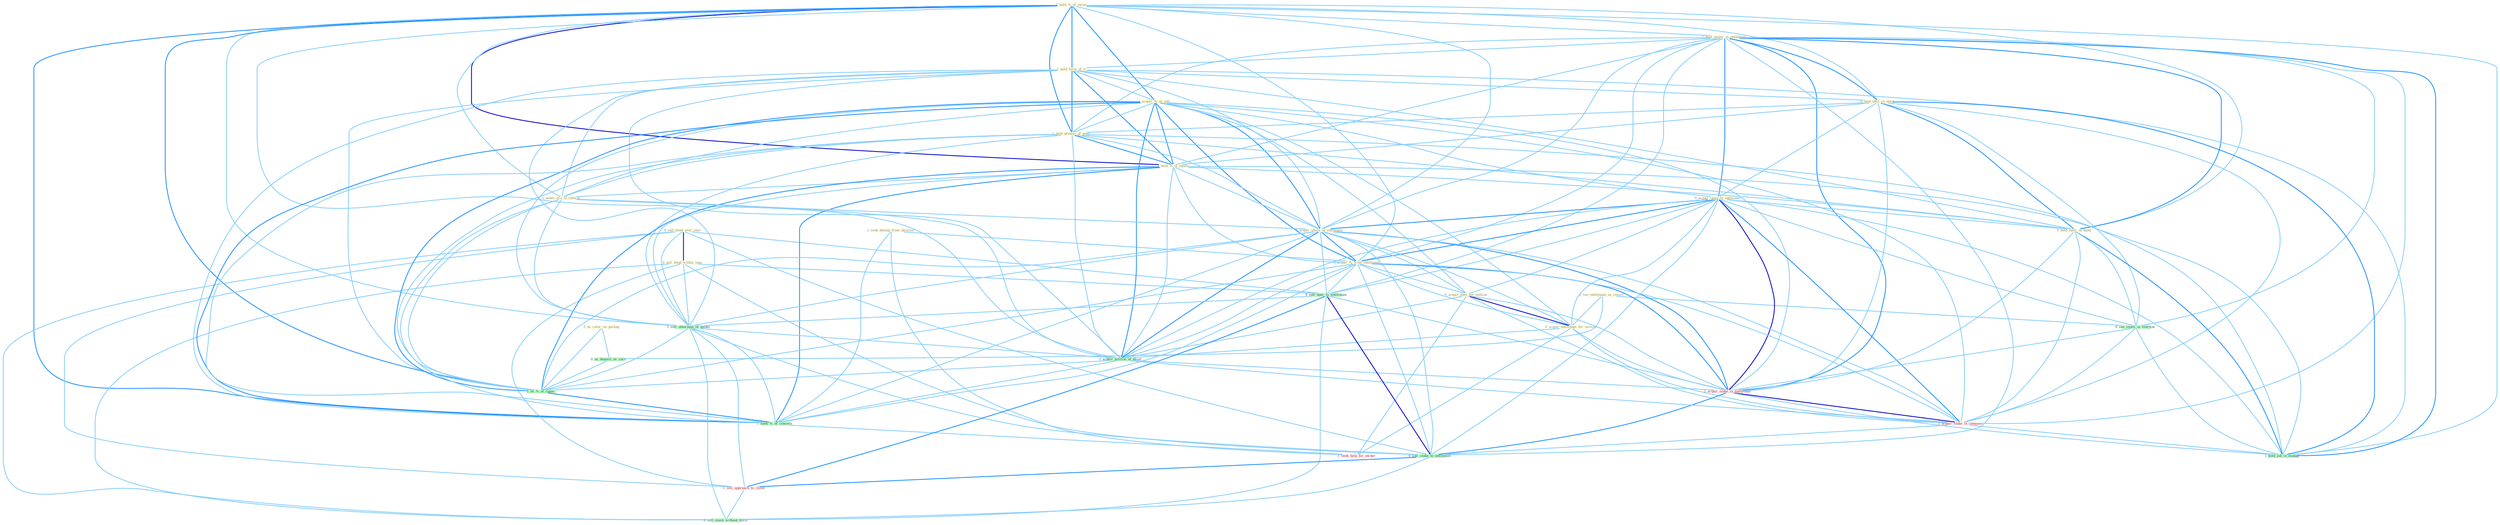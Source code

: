 Graph G{ 
    node
    [shape=polygon,style=filled,width=.5,height=.06,color="#BDFCC9",fixedsize=true,fontsize=4,
    fontcolor="#2f4f4f"];
    {node
    [color="#ffffe0", fontcolor="#8b7d6b"] "1_hold_%_of_secur " "0_sell_bond_over_year " "0_see_entitynam_as_resort " "0_sell_bond_within_year " "1_hold_major_in_entitynam " "1_seek_damag_from_director " "1_hold_form_of_it " "0_hold_offic_in_elect " "1_acquir_%_of_unit " "1_hold_promis_of_good " "0_acquir_imag_in_entitynam " "1_hold_%_of_equiti " "1_usher_era_of_reform " "0_us_color_on_packag " "1_acquir_share_of_entitynam " "0_acquir_%_from_entitynam " "0_acquir_busi_for_million " "0_acquir_entitynam_for_million " "0_hold_futur_in_hand "}
{node [color="#fff0f5", fontcolor="#b22222"] "1_acquir_stake_in_entitynam " "1_acquir_stake_in_compani " "1_sell_approach_to_client " "1_seek_help_for_owner "}
edge [color="#B0E2FF"];

	"1_hold_%_of_secur " -- "1_hold_major_in_entitynam " [w="1", color="#87cefa" ];
	"1_hold_%_of_secur " -- "1_hold_form_of_it " [w="2", color="#1e90ff" , len=0.8];
	"1_hold_%_of_secur " -- "0_hold_offic_in_elect " [w="1", color="#87cefa" ];
	"1_hold_%_of_secur " -- "1_acquir_%_of_unit " [w="2", color="#1e90ff" , len=0.8];
	"1_hold_%_of_secur " -- "1_hold_promis_of_good " [w="2", color="#1e90ff" , len=0.8];
	"1_hold_%_of_secur " -- "1_hold_%_of_equiti " [w="3", color="#0000cd" , len=0.6];
	"1_hold_%_of_secur " -- "1_usher_era_of_reform " [w="1", color="#87cefa" ];
	"1_hold_%_of_secur " -- "1_acquir_share_of_entitynam " [w="1", color="#87cefa" ];
	"1_hold_%_of_secur " -- "0_acquir_%_from_entitynam " [w="1", color="#87cefa" ];
	"1_hold_%_of_secur " -- "0_hold_futur_in_hand " [w="1", color="#87cefa" ];
	"1_hold_%_of_secur " -- "1_sell_othernum_of_model " [w="1", color="#87cefa" ];
	"1_hold_%_of_secur " -- "1_acquir_million_of_asset " [w="1", color="#87cefa" ];
	"1_hold_%_of_secur " -- "1_us_%_of_capac " [w="2", color="#1e90ff" , len=0.8];
	"1_hold_%_of_secur " -- "1_hold_job_in_manag " [w="1", color="#87cefa" ];
	"1_hold_%_of_secur " -- "1_seek_%_of_concern " [w="2", color="#1e90ff" , len=0.8];
	"0_sell_bond_over_year " -- "0_sell_bond_within_year " [w="3", color="#0000cd" , len=0.6];
	"0_sell_bond_over_year " -- "0_sell_oper_to_entitynam " [w="1", color="#87cefa" ];
	"0_sell_bond_over_year " -- "1_sell_othernum_of_model " [w="1", color="#87cefa" ];
	"0_sell_bond_over_year " -- "0_sell_stake_to_entitynam " [w="1", color="#87cefa" ];
	"0_sell_bond_over_year " -- "1_sell_approach_to_client " [w="1", color="#87cefa" ];
	"0_sell_bond_over_year " -- "0_sell_stock_without_hitch " [w="1", color="#87cefa" ];
	"0_see_entitynam_as_resort " -- "0_acquir_entitynam_for_million " [w="1", color="#87cefa" ];
	"0_see_entitynam_as_resort " -- "0_see_vaniti_in_everyon " [w="1", color="#87cefa" ];
	"0_see_entitynam_as_resort " -- "0_us_deposit_as_cach " [w="1", color="#87cefa" ];
	"0_sell_bond_within_year " -- "0_sell_oper_to_entitynam " [w="1", color="#87cefa" ];
	"0_sell_bond_within_year " -- "1_sell_othernum_of_model " [w="1", color="#87cefa" ];
	"0_sell_bond_within_year " -- "0_sell_stake_to_entitynam " [w="1", color="#87cefa" ];
	"0_sell_bond_within_year " -- "1_sell_approach_to_client " [w="1", color="#87cefa" ];
	"0_sell_bond_within_year " -- "0_sell_stock_without_hitch " [w="1", color="#87cefa" ];
	"1_hold_major_in_entitynam " -- "1_hold_form_of_it " [w="1", color="#87cefa" ];
	"1_hold_major_in_entitynam " -- "0_hold_offic_in_elect " [w="2", color="#1e90ff" , len=0.8];
	"1_hold_major_in_entitynam " -- "1_hold_promis_of_good " [w="1", color="#87cefa" ];
	"1_hold_major_in_entitynam " -- "0_acquir_imag_in_entitynam " [w="2", color="#1e90ff" , len=0.8];
	"1_hold_major_in_entitynam " -- "1_hold_%_of_equiti " [w="1", color="#87cefa" ];
	"1_hold_major_in_entitynam " -- "1_acquir_share_of_entitynam " [w="1", color="#87cefa" ];
	"1_hold_major_in_entitynam " -- "0_acquir_%_from_entitynam " [w="1", color="#87cefa" ];
	"1_hold_major_in_entitynam " -- "0_hold_futur_in_hand " [w="2", color="#1e90ff" , len=0.8];
	"1_hold_major_in_entitynam " -- "0_sell_oper_to_entitynam " [w="1", color="#87cefa" ];
	"1_hold_major_in_entitynam " -- "0_see_vaniti_in_everyon " [w="1", color="#87cefa" ];
	"1_hold_major_in_entitynam " -- "1_acquir_stake_in_entitynam " [w="2", color="#1e90ff" , len=0.8];
	"1_hold_major_in_entitynam " -- "1_acquir_stake_in_compani " [w="1", color="#87cefa" ];
	"1_hold_major_in_entitynam " -- "0_sell_stake_to_entitynam " [w="1", color="#87cefa" ];
	"1_hold_major_in_entitynam " -- "1_hold_job_in_manag " [w="2", color="#1e90ff" , len=0.8];
	"1_seek_damag_from_director " -- "0_acquir_%_from_entitynam " [w="1", color="#87cefa" ];
	"1_seek_damag_from_director " -- "1_seek_%_of_concern " [w="1", color="#87cefa" ];
	"1_seek_damag_from_director " -- "1_seek_help_for_owner " [w="1", color="#87cefa" ];
	"1_hold_form_of_it " -- "0_hold_offic_in_elect " [w="1", color="#87cefa" ];
	"1_hold_form_of_it " -- "1_acquir_%_of_unit " [w="1", color="#87cefa" ];
	"1_hold_form_of_it " -- "1_hold_promis_of_good " [w="2", color="#1e90ff" , len=0.8];
	"1_hold_form_of_it " -- "1_hold_%_of_equiti " [w="2", color="#1e90ff" , len=0.8];
	"1_hold_form_of_it " -- "1_usher_era_of_reform " [w="1", color="#87cefa" ];
	"1_hold_form_of_it " -- "1_acquir_share_of_entitynam " [w="1", color="#87cefa" ];
	"1_hold_form_of_it " -- "0_hold_futur_in_hand " [w="1", color="#87cefa" ];
	"1_hold_form_of_it " -- "1_sell_othernum_of_model " [w="1", color="#87cefa" ];
	"1_hold_form_of_it " -- "1_acquir_million_of_asset " [w="1", color="#87cefa" ];
	"1_hold_form_of_it " -- "1_us_%_of_capac " [w="1", color="#87cefa" ];
	"1_hold_form_of_it " -- "1_hold_job_in_manag " [w="1", color="#87cefa" ];
	"1_hold_form_of_it " -- "1_seek_%_of_concern " [w="1", color="#87cefa" ];
	"0_hold_offic_in_elect " -- "1_hold_promis_of_good " [w="1", color="#87cefa" ];
	"0_hold_offic_in_elect " -- "0_acquir_imag_in_entitynam " [w="1", color="#87cefa" ];
	"0_hold_offic_in_elect " -- "1_hold_%_of_equiti " [w="1", color="#87cefa" ];
	"0_hold_offic_in_elect " -- "0_hold_futur_in_hand " [w="2", color="#1e90ff" , len=0.8];
	"0_hold_offic_in_elect " -- "0_see_vaniti_in_everyon " [w="1", color="#87cefa" ];
	"0_hold_offic_in_elect " -- "1_acquir_stake_in_entitynam " [w="1", color="#87cefa" ];
	"0_hold_offic_in_elect " -- "1_acquir_stake_in_compani " [w="1", color="#87cefa" ];
	"0_hold_offic_in_elect " -- "1_hold_job_in_manag " [w="2", color="#1e90ff" , len=0.8];
	"1_acquir_%_of_unit " -- "1_hold_promis_of_good " [w="1", color="#87cefa" ];
	"1_acquir_%_of_unit " -- "0_acquir_imag_in_entitynam " [w="1", color="#87cefa" ];
	"1_acquir_%_of_unit " -- "1_hold_%_of_equiti " [w="2", color="#1e90ff" , len=0.8];
	"1_acquir_%_of_unit " -- "1_usher_era_of_reform " [w="1", color="#87cefa" ];
	"1_acquir_%_of_unit " -- "1_acquir_share_of_entitynam " [w="2", color="#1e90ff" , len=0.8];
	"1_acquir_%_of_unit " -- "0_acquir_%_from_entitynam " [w="2", color="#1e90ff" , len=0.8];
	"1_acquir_%_of_unit " -- "0_acquir_busi_for_million " [w="1", color="#87cefa" ];
	"1_acquir_%_of_unit " -- "0_acquir_entitynam_for_million " [w="1", color="#87cefa" ];
	"1_acquir_%_of_unit " -- "1_sell_othernum_of_model " [w="1", color="#87cefa" ];
	"1_acquir_%_of_unit " -- "1_acquir_million_of_asset " [w="2", color="#1e90ff" , len=0.8];
	"1_acquir_%_of_unit " -- "1_acquir_stake_in_entitynam " [w="1", color="#87cefa" ];
	"1_acquir_%_of_unit " -- "1_acquir_stake_in_compani " [w="1", color="#87cefa" ];
	"1_acquir_%_of_unit " -- "1_us_%_of_capac " [w="2", color="#1e90ff" , len=0.8];
	"1_acquir_%_of_unit " -- "1_seek_%_of_concern " [w="2", color="#1e90ff" , len=0.8];
	"1_hold_promis_of_good " -- "1_hold_%_of_equiti " [w="2", color="#1e90ff" , len=0.8];
	"1_hold_promis_of_good " -- "1_usher_era_of_reform " [w="1", color="#87cefa" ];
	"1_hold_promis_of_good " -- "1_acquir_share_of_entitynam " [w="1", color="#87cefa" ];
	"1_hold_promis_of_good " -- "0_hold_futur_in_hand " [w="1", color="#87cefa" ];
	"1_hold_promis_of_good " -- "1_sell_othernum_of_model " [w="1", color="#87cefa" ];
	"1_hold_promis_of_good " -- "1_acquir_million_of_asset " [w="1", color="#87cefa" ];
	"1_hold_promis_of_good " -- "1_us_%_of_capac " [w="1", color="#87cefa" ];
	"1_hold_promis_of_good " -- "1_hold_job_in_manag " [w="1", color="#87cefa" ];
	"1_hold_promis_of_good " -- "1_seek_%_of_concern " [w="1", color="#87cefa" ];
	"0_acquir_imag_in_entitynam " -- "1_acquir_share_of_entitynam " [w="2", color="#1e90ff" , len=0.8];
	"0_acquir_imag_in_entitynam " -- "0_acquir_%_from_entitynam " [w="2", color="#1e90ff" , len=0.8];
	"0_acquir_imag_in_entitynam " -- "0_acquir_busi_for_million " [w="1", color="#87cefa" ];
	"0_acquir_imag_in_entitynam " -- "0_acquir_entitynam_for_million " [w="1", color="#87cefa" ];
	"0_acquir_imag_in_entitynam " -- "0_hold_futur_in_hand " [w="1", color="#87cefa" ];
	"0_acquir_imag_in_entitynam " -- "0_sell_oper_to_entitynam " [w="1", color="#87cefa" ];
	"0_acquir_imag_in_entitynam " -- "0_see_vaniti_in_everyon " [w="1", color="#87cefa" ];
	"0_acquir_imag_in_entitynam " -- "1_acquir_million_of_asset " [w="1", color="#87cefa" ];
	"0_acquir_imag_in_entitynam " -- "1_acquir_stake_in_entitynam " [w="3", color="#0000cd" , len=0.6];
	"0_acquir_imag_in_entitynam " -- "1_acquir_stake_in_compani " [w="2", color="#1e90ff" , len=0.8];
	"0_acquir_imag_in_entitynam " -- "0_sell_stake_to_entitynam " [w="1", color="#87cefa" ];
	"0_acquir_imag_in_entitynam " -- "1_hold_job_in_manag " [w="1", color="#87cefa" ];
	"1_hold_%_of_equiti " -- "1_usher_era_of_reform " [w="1", color="#87cefa" ];
	"1_hold_%_of_equiti " -- "1_acquir_share_of_entitynam " [w="1", color="#87cefa" ];
	"1_hold_%_of_equiti " -- "0_acquir_%_from_entitynam " [w="1", color="#87cefa" ];
	"1_hold_%_of_equiti " -- "0_hold_futur_in_hand " [w="1", color="#87cefa" ];
	"1_hold_%_of_equiti " -- "1_sell_othernum_of_model " [w="1", color="#87cefa" ];
	"1_hold_%_of_equiti " -- "1_acquir_million_of_asset " [w="1", color="#87cefa" ];
	"1_hold_%_of_equiti " -- "1_us_%_of_capac " [w="2", color="#1e90ff" , len=0.8];
	"1_hold_%_of_equiti " -- "1_hold_job_in_manag " [w="1", color="#87cefa" ];
	"1_hold_%_of_equiti " -- "1_seek_%_of_concern " [w="2", color="#1e90ff" , len=0.8];
	"1_usher_era_of_reform " -- "1_acquir_share_of_entitynam " [w="1", color="#87cefa" ];
	"1_usher_era_of_reform " -- "1_sell_othernum_of_model " [w="1", color="#87cefa" ];
	"1_usher_era_of_reform " -- "1_acquir_million_of_asset " [w="1", color="#87cefa" ];
	"1_usher_era_of_reform " -- "1_us_%_of_capac " [w="1", color="#87cefa" ];
	"1_usher_era_of_reform " -- "1_seek_%_of_concern " [w="1", color="#87cefa" ];
	"0_us_color_on_packag " -- "0_us_deposit_as_cach " [w="1", color="#87cefa" ];
	"0_us_color_on_packag " -- "1_us_%_of_capac " [w="1", color="#87cefa" ];
	"1_acquir_share_of_entitynam " -- "0_acquir_%_from_entitynam " [w="2", color="#1e90ff" , len=0.8];
	"1_acquir_share_of_entitynam " -- "0_acquir_busi_for_million " [w="1", color="#87cefa" ];
	"1_acquir_share_of_entitynam " -- "0_acquir_entitynam_for_million " [w="1", color="#87cefa" ];
	"1_acquir_share_of_entitynam " -- "0_sell_oper_to_entitynam " [w="1", color="#87cefa" ];
	"1_acquir_share_of_entitynam " -- "1_sell_othernum_of_model " [w="1", color="#87cefa" ];
	"1_acquir_share_of_entitynam " -- "1_acquir_million_of_asset " [w="2", color="#1e90ff" , len=0.8];
	"1_acquir_share_of_entitynam " -- "1_acquir_stake_in_entitynam " [w="2", color="#1e90ff" , len=0.8];
	"1_acquir_share_of_entitynam " -- "1_acquir_stake_in_compani " [w="1", color="#87cefa" ];
	"1_acquir_share_of_entitynam " -- "0_sell_stake_to_entitynam " [w="1", color="#87cefa" ];
	"1_acquir_share_of_entitynam " -- "1_us_%_of_capac " [w="1", color="#87cefa" ];
	"1_acquir_share_of_entitynam " -- "1_seek_%_of_concern " [w="1", color="#87cefa" ];
	"0_acquir_%_from_entitynam " -- "0_acquir_busi_for_million " [w="1", color="#87cefa" ];
	"0_acquir_%_from_entitynam " -- "0_acquir_entitynam_for_million " [w="1", color="#87cefa" ];
	"0_acquir_%_from_entitynam " -- "0_sell_oper_to_entitynam " [w="1", color="#87cefa" ];
	"0_acquir_%_from_entitynam " -- "1_acquir_million_of_asset " [w="1", color="#87cefa" ];
	"0_acquir_%_from_entitynam " -- "1_acquir_stake_in_entitynam " [w="2", color="#1e90ff" , len=0.8];
	"0_acquir_%_from_entitynam " -- "1_acquir_stake_in_compani " [w="1", color="#87cefa" ];
	"0_acquir_%_from_entitynam " -- "0_sell_stake_to_entitynam " [w="1", color="#87cefa" ];
	"0_acquir_%_from_entitynam " -- "1_us_%_of_capac " [w="1", color="#87cefa" ];
	"0_acquir_%_from_entitynam " -- "1_seek_%_of_concern " [w="1", color="#87cefa" ];
	"0_acquir_busi_for_million " -- "0_acquir_entitynam_for_million " [w="3", color="#0000cd" , len=0.6];
	"0_acquir_busi_for_million " -- "1_acquir_million_of_asset " [w="1", color="#87cefa" ];
	"0_acquir_busi_for_million " -- "1_acquir_stake_in_entitynam " [w="1", color="#87cefa" ];
	"0_acquir_busi_for_million " -- "1_acquir_stake_in_compani " [w="1", color="#87cefa" ];
	"0_acquir_busi_for_million " -- "1_seek_help_for_owner " [w="1", color="#87cefa" ];
	"0_acquir_entitynam_for_million " -- "1_acquir_million_of_asset " [w="1", color="#87cefa" ];
	"0_acquir_entitynam_for_million " -- "1_acquir_stake_in_entitynam " [w="1", color="#87cefa" ];
	"0_acquir_entitynam_for_million " -- "1_acquir_stake_in_compani " [w="1", color="#87cefa" ];
	"0_acquir_entitynam_for_million " -- "1_seek_help_for_owner " [w="1", color="#87cefa" ];
	"0_hold_futur_in_hand " -- "0_see_vaniti_in_everyon " [w="1", color="#87cefa" ];
	"0_hold_futur_in_hand " -- "1_acquir_stake_in_entitynam " [w="1", color="#87cefa" ];
	"0_hold_futur_in_hand " -- "1_acquir_stake_in_compani " [w="1", color="#87cefa" ];
	"0_hold_futur_in_hand " -- "1_hold_job_in_manag " [w="2", color="#1e90ff" , len=0.8];
	"0_sell_oper_to_entitynam " -- "1_sell_othernum_of_model " [w="1", color="#87cefa" ];
	"0_sell_oper_to_entitynam " -- "1_acquir_stake_in_entitynam " [w="1", color="#87cefa" ];
	"0_sell_oper_to_entitynam " -- "0_sell_stake_to_entitynam " [w="3", color="#0000cd" , len=0.6];
	"0_sell_oper_to_entitynam " -- "1_sell_approach_to_client " [w="2", color="#1e90ff" , len=0.8];
	"0_sell_oper_to_entitynam " -- "0_sell_stock_without_hitch " [w="1", color="#87cefa" ];
	"1_sell_othernum_of_model " -- "1_acquir_million_of_asset " [w="1", color="#87cefa" ];
	"1_sell_othernum_of_model " -- "0_sell_stake_to_entitynam " [w="1", color="#87cefa" ];
	"1_sell_othernum_of_model " -- "1_us_%_of_capac " [w="1", color="#87cefa" ];
	"1_sell_othernum_of_model " -- "1_sell_approach_to_client " [w="1", color="#87cefa" ];
	"1_sell_othernum_of_model " -- "0_sell_stock_without_hitch " [w="1", color="#87cefa" ];
	"1_sell_othernum_of_model " -- "1_seek_%_of_concern " [w="1", color="#87cefa" ];
	"0_see_vaniti_in_everyon " -- "1_acquir_stake_in_entitynam " [w="1", color="#87cefa" ];
	"0_see_vaniti_in_everyon " -- "1_acquir_stake_in_compani " [w="1", color="#87cefa" ];
	"0_see_vaniti_in_everyon " -- "1_hold_job_in_manag " [w="1", color="#87cefa" ];
	"1_acquir_million_of_asset " -- "1_acquir_stake_in_entitynam " [w="1", color="#87cefa" ];
	"1_acquir_million_of_asset " -- "1_acquir_stake_in_compani " [w="1", color="#87cefa" ];
	"1_acquir_million_of_asset " -- "1_us_%_of_capac " [w="1", color="#87cefa" ];
	"1_acquir_million_of_asset " -- "1_seek_%_of_concern " [w="1", color="#87cefa" ];
	"0_us_deposit_as_cach " -- "1_us_%_of_capac " [w="1", color="#87cefa" ];
	"1_acquir_stake_in_entitynam " -- "1_acquir_stake_in_compani " [w="3", color="#0000cd" , len=0.6];
	"1_acquir_stake_in_entitynam " -- "0_sell_stake_to_entitynam " [w="2", color="#1e90ff" , len=0.8];
	"1_acquir_stake_in_entitynam " -- "1_hold_job_in_manag " [w="1", color="#87cefa" ];
	"1_acquir_stake_in_compani " -- "0_sell_stake_to_entitynam " [w="1", color="#87cefa" ];
	"1_acquir_stake_in_compani " -- "1_hold_job_in_manag " [w="1", color="#87cefa" ];
	"0_sell_stake_to_entitynam " -- "1_sell_approach_to_client " [w="2", color="#1e90ff" , len=0.8];
	"0_sell_stake_to_entitynam " -- "0_sell_stock_without_hitch " [w="1", color="#87cefa" ];
	"1_us_%_of_capac " -- "1_seek_%_of_concern " [w="2", color="#1e90ff" , len=0.8];
	"1_sell_approach_to_client " -- "0_sell_stock_without_hitch " [w="1", color="#87cefa" ];
	"1_seek_%_of_concern " -- "1_seek_help_for_owner " [w="1", color="#87cefa" ];
}